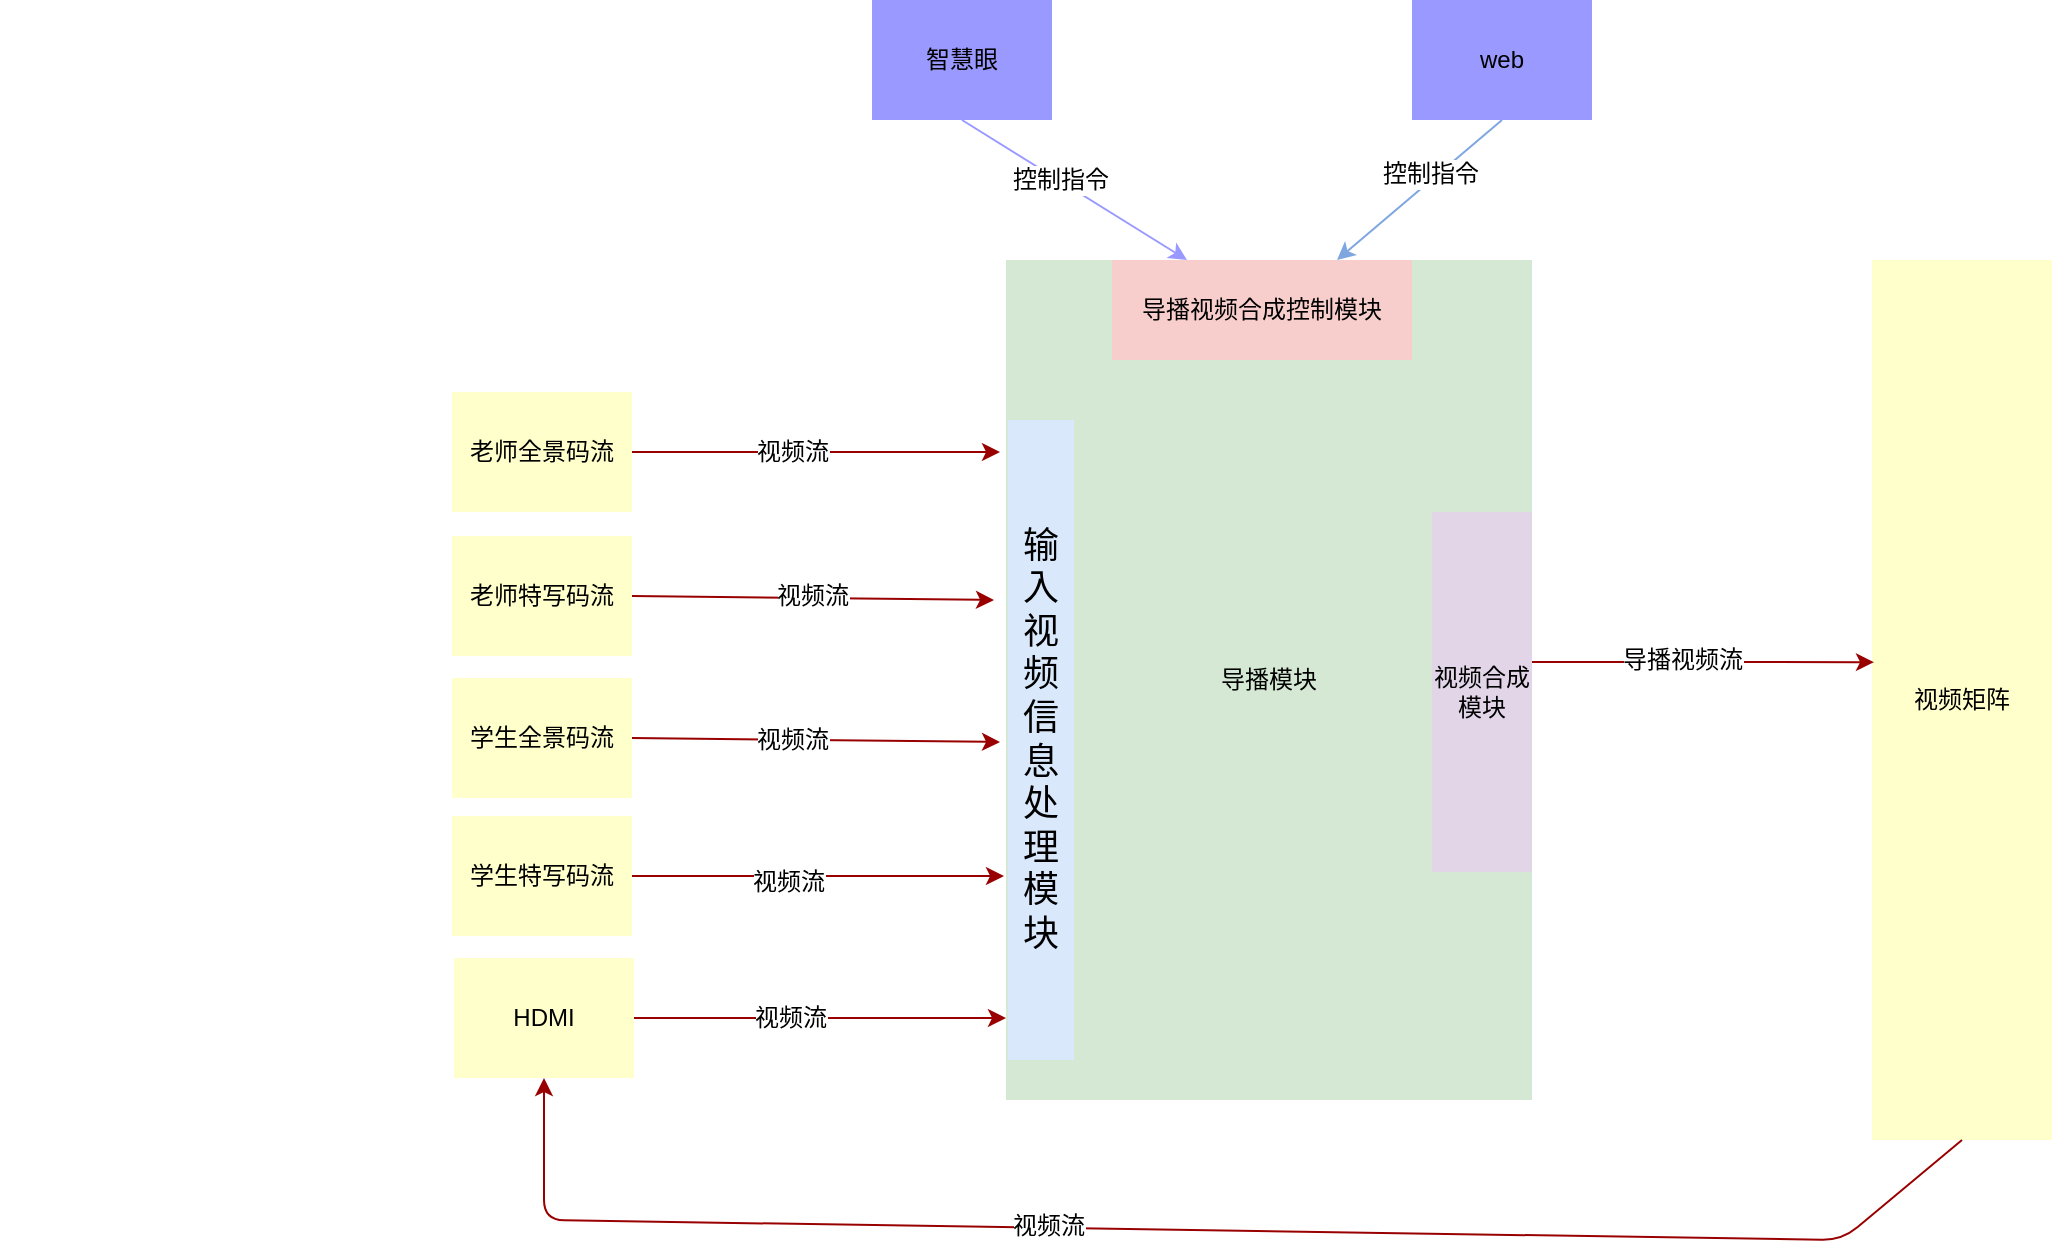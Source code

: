 <mxfile version="10.9.8" type="github"><diagram name="Page-1" id="c7558073-3199-34d8-9f00-42111426c3f3"><mxGraphModel dx="1794" dy="1356" grid="1" gridSize="10" guides="1" tooltips="1" connect="1" arrows="1" fold="1" page="1" pageScale="1" pageWidth="413" pageHeight="583" background="#ffffff" math="0" shadow="0"><root><mxCell id="0"/><mxCell id="1" parent="0"/><mxCell id="cdov7H4q2dCBIj_TWLsQ-12" value="导播模块" style="rounded=0;whiteSpace=wrap;strokeColor=none;strokeWidth=2;fillColor=#d5e8d4;fontStyle=0;html=1;" vertex="1" parent="1"><mxGeometry x="107" y="70" width="263" height="420" as="geometry"/></mxCell><mxCell id="D4lReqIDWhX65w8OBNny-97" value="老师全景码流" style="whiteSpace=wrap;align=center;verticalAlign=middle;fontStyle=0;strokeWidth=3;fillColor=#FFFFCC;strokeColor=none;html=1;" parent="1" vertex="1"><mxGeometry x="-170" y="136" width="90" height="60" as="geometry"/></mxCell><mxCell id="D4lReqIDWhX65w8OBNny-99" value="" style="endArrow=classic;exitX=1;exitY=0.5;exitDx=0;exitDy=0;strokeColor=#990000;fontStyle=0;html=1;" parent="1" source="D4lReqIDWhX65w8OBNny-97" edge="1"><mxGeometry width="50" height="50" relative="1" as="geometry"><mxPoint x="-169.5" y="727.5" as="sourcePoint"/><mxPoint x="104" y="166" as="targetPoint"/></mxGeometry></mxCell><mxCell id="cdov7H4q2dCBIj_TWLsQ-31" value="视频流" style="text;html=1;resizable=0;points=[];align=center;verticalAlign=middle;labelBackgroundColor=#ffffff;" vertex="1" connectable="0" parent="D4lReqIDWhX65w8OBNny-99"><mxGeometry x="-0.141" y="-2" relative="1" as="geometry"><mxPoint x="1" y="-2" as="offset"/></mxGeometry></mxCell><mxCell id="D4lReqIDWhX65w8OBNny-148" value="&lt;div style=&quot;font-size: 15px&quot;&gt;&lt;br&gt;&lt;/div&gt;" style="text;html=1;resizable=0;points=[];autosize=1;align=left;verticalAlign=top;spacingTop=-4;" parent="1" vertex="1"><mxGeometry x="-396" y="35" width="20" height="20" as="geometry"/></mxCell><mxCell id="cdov7H4q2dCBIj_TWLsQ-6" value="老师特写码流" style="whiteSpace=wrap;align=center;verticalAlign=middle;fontStyle=0;strokeWidth=3;fillColor=#FFFFCC;strokeColor=none;html=1;" vertex="1" parent="1"><mxGeometry x="-170" y="208" width="90" height="60" as="geometry"/></mxCell><mxCell id="cdov7H4q2dCBIj_TWLsQ-7" value="" style="endArrow=classic;entryX=-0.022;entryY=0.269;entryDx=0;entryDy=0;exitX=1;exitY=0.5;exitDx=0;exitDy=0;strokeColor=#990000;entryPerimeter=0;fontStyle=0;html=1;" edge="1" parent="1" source="cdov7H4q2dCBIj_TWLsQ-6"><mxGeometry width="50" height="50" relative="1" as="geometry"><mxPoint x="-169.5" y="816.5" as="sourcePoint"/><mxPoint x="101" y="240" as="targetPoint"/></mxGeometry></mxCell><mxCell id="cdov7H4q2dCBIj_TWLsQ-32" value="视频流" style="text;html=1;resizable=0;points=[];align=center;verticalAlign=middle;labelBackgroundColor=#ffffff;" vertex="1" connectable="0" parent="cdov7H4q2dCBIj_TWLsQ-7"><mxGeometry x="0.216" y="-2" relative="1" as="geometry"><mxPoint x="-20" y="-3" as="offset"/></mxGeometry></mxCell><mxCell id="cdov7H4q2dCBIj_TWLsQ-8" value="学生全景码流" style="whiteSpace=wrap;align=center;verticalAlign=middle;fontStyle=0;strokeWidth=3;fillColor=#FFFFCC;strokeColor=none;html=1;" vertex="1" parent="1"><mxGeometry x="-170" y="279" width="90" height="60" as="geometry"/></mxCell><mxCell id="cdov7H4q2dCBIj_TWLsQ-9" value="" style="endArrow=classic;entryX=-0.011;entryY=0.467;entryDx=0;entryDy=0;exitX=1;exitY=0.5;exitDx=0;exitDy=0;strokeColor=#990000;entryPerimeter=0;fontStyle=0;html=1;" edge="1" parent="1" source="cdov7H4q2dCBIj_TWLsQ-8"><mxGeometry width="50" height="50" relative="1" as="geometry"><mxPoint x="-169.5" y="909.5" as="sourcePoint"/><mxPoint x="104" y="311" as="targetPoint"/></mxGeometry></mxCell><mxCell id="cdov7H4q2dCBIj_TWLsQ-33" value="&lt;span style=&quot;font-family: &amp;#34;helvetica&amp;#34; , &amp;#34;arial&amp;#34; , sans-serif ; font-size: 0px ; background-color: rgb(248 , 249 , 250)&quot;&gt;%3CmxGraphModel%3E%3Croot%3E%3CmxCell%20id%3D%220%22%2F%3E%3CmxCell%20id%3D%221%22%20parent%3D%220%22%2F%3E%3CmxCell%20id%3D%222%22%20value%3D%22rtmp%E9%AB%98%E7%A0%81%E7%8E%87%E8%A7%86%E9%A2%91%E6%B5%81%22%20style%3D%22text%3Bhtml%3D1%3Bresizable%3D0%3Bpoints%3D%5B%5D%3Balign%3Dcenter%3BverticalAlign%3Dmiddle%3BlabelBackgroundColor%3D%23ffffff%3B%22%20vertex%3D%221%22%20connectable%3D%220%22%20parent%3D%221%22%3E%3CmxGeometry%20x%3D%229.971%22%20y%3D%22238.215%22%20as%3D%22geometry%22%3E%3CmxPoint%20x%3D%22-20%22%20y%3D%22-3%22%20as%3D%22offset%22%2F%3E%3C%2FmxGeometry%3E%3C%2FmxCell%3E%3C%2Froot%3E%3C%2FmxGraphModel%3E&lt;/span&gt;" style="text;html=1;resizable=0;points=[];align=center;verticalAlign=middle;labelBackgroundColor=#ffffff;" vertex="1" connectable="0" parent="cdov7H4q2dCBIj_TWLsQ-9"><mxGeometry x="-0.119" y="-2" relative="1" as="geometry"><mxPoint as="offset"/></mxGeometry></mxCell><mxCell id="cdov7H4q2dCBIj_TWLsQ-34" value="视频流" style="text;html=1;resizable=0;points=[];align=center;verticalAlign=middle;labelBackgroundColor=#ffffff;" vertex="1" connectable="0" parent="cdov7H4q2dCBIj_TWLsQ-9"><mxGeometry x="-0.13" relative="1" as="geometry"><mxPoint as="offset"/></mxGeometry></mxCell><mxCell id="cdov7H4q2dCBIj_TWLsQ-10" value="学生特写码流" style="whiteSpace=wrap;align=center;verticalAlign=middle;fontStyle=0;strokeWidth=3;fillColor=#FFFFCC;strokeColor=none;html=1;" vertex="1" parent="1"><mxGeometry x="-170" y="348" width="90" height="60" as="geometry"/></mxCell><mxCell id="cdov7H4q2dCBIj_TWLsQ-11" value="" style="endArrow=classic;exitX=1;exitY=0.5;exitDx=0;exitDy=0;strokeColor=#990000;fontStyle=0;html=1;" edge="1" parent="1" source="cdov7H4q2dCBIj_TWLsQ-10"><mxGeometry width="50" height="50" relative="1" as="geometry"><mxPoint x="-169.5" y="975.5" as="sourcePoint"/><mxPoint x="106" y="378" as="targetPoint"/></mxGeometry></mxCell><mxCell id="cdov7H4q2dCBIj_TWLsQ-35" value="视频流" style="text;html=1;resizable=0;points=[];align=center;verticalAlign=middle;labelBackgroundColor=#ffffff;" vertex="1" connectable="0" parent="cdov7H4q2dCBIj_TWLsQ-11"><mxGeometry x="-0.161" y="-3" relative="1" as="geometry"><mxPoint as="offset"/></mxGeometry></mxCell><mxCell id="cdov7H4q2dCBIj_TWLsQ-14" value="HDMI" style="whiteSpace=wrap;align=center;verticalAlign=middle;fontStyle=0;strokeWidth=3;fillColor=#FFFFCC;strokeColor=none;html=1;" vertex="1" parent="1"><mxGeometry x="-169" y="419" width="90" height="60" as="geometry"/></mxCell><mxCell id="cdov7H4q2dCBIj_TWLsQ-15" value="" style="endArrow=classic;exitX=1;exitY=0.5;exitDx=0;exitDy=0;strokeColor=#990000;fontStyle=0;html=1;" edge="1" parent="1" source="cdov7H4q2dCBIj_TWLsQ-14"><mxGeometry width="50" height="50" relative="1" as="geometry"><mxPoint x="-168.5" y="1046.5" as="sourcePoint"/><mxPoint x="107" y="449" as="targetPoint"/></mxGeometry></mxCell><mxCell id="cdov7H4q2dCBIj_TWLsQ-36" value="视频流" style="text;html=1;resizable=0;points=[];align=center;verticalAlign=middle;labelBackgroundColor=#ffffff;" vertex="1" connectable="0" parent="cdov7H4q2dCBIj_TWLsQ-15"><mxGeometry x="-0.161" relative="1" as="geometry"><mxPoint as="offset"/></mxGeometry></mxCell><mxCell id="cdov7H4q2dCBIj_TWLsQ-16" value="视频矩阵" style="whiteSpace=wrap;align=center;verticalAlign=middle;fontStyle=0;strokeWidth=3;fillColor=#FFFFCC;strokeColor=none;html=1;" vertex="1" parent="1"><mxGeometry x="540" y="70" width="90" height="440" as="geometry"/></mxCell><mxCell id="cdov7H4q2dCBIj_TWLsQ-19" value="" style="endArrow=classic;entryX=0.011;entryY=0.457;entryDx=0;entryDy=0;strokeColor=#990000;entryPerimeter=0;fontStyle=0;html=1;" edge="1" parent="1" target="cdov7H4q2dCBIj_TWLsQ-16"><mxGeometry width="50" height="50" relative="1" as="geometry"><mxPoint x="370" y="271" as="sourcePoint"/><mxPoint x="472" y="272" as="targetPoint"/><Array as="points"><mxPoint x="470" y="271"/></Array></mxGeometry></mxCell><mxCell id="cdov7H4q2dCBIj_TWLsQ-30" value="导播视频流" style="text;html=1;resizable=0;points=[];align=center;verticalAlign=middle;labelBackgroundColor=#ffffff;" vertex="1" connectable="0" parent="cdov7H4q2dCBIj_TWLsQ-19"><mxGeometry x="-0.351" y="-2" relative="1" as="geometry"><mxPoint x="19" y="-3" as="offset"/></mxGeometry></mxCell><mxCell id="cdov7H4q2dCBIj_TWLsQ-22" value="" style="endArrow=classic;exitX=0.5;exitY=1;exitDx=0;exitDy=0;strokeColor=#990000;entryX=0.5;entryY=1;entryDx=0;entryDy=0;fontStyle=0;html=1;" edge="1" parent="1" source="cdov7H4q2dCBIj_TWLsQ-16" target="cdov7H4q2dCBIj_TWLsQ-14"><mxGeometry width="50" height="50" relative="1" as="geometry"><mxPoint x="-69" y="459" as="sourcePoint"/><mxPoint x="117" y="459" as="targetPoint"/><Array as="points"><mxPoint x="525" y="560"/><mxPoint x="-124" y="550"/></Array></mxGeometry></mxCell><mxCell id="cdov7H4q2dCBIj_TWLsQ-37" value="视频流" style="text;html=1;resizable=0;points=[];align=center;verticalAlign=middle;labelBackgroundColor=#ffffff;" vertex="1" connectable="0" parent="cdov7H4q2dCBIj_TWLsQ-22"><mxGeometry x="0.191" y="-1" relative="1" as="geometry"><mxPoint as="offset"/></mxGeometry></mxCell><mxCell id="cdov7H4q2dCBIj_TWLsQ-26" value="&lt;font style=&quot;font-size: 18px&quot;&gt;输入视频信息处理模块&lt;/font&gt;" style="rounded=0;whiteSpace=wrap;strokeColor=none;strokeWidth=2;dashed=1;fillColor=#dae8fc;fontStyle=0;html=1;" vertex="1" parent="1"><mxGeometry x="108" y="150" width="33" height="320" as="geometry"/></mxCell><mxCell id="cdov7H4q2dCBIj_TWLsQ-27" value="导播视频合成控制模块" style="rounded=0;whiteSpace=wrap;strokeColor=none;strokeWidth=2;fillColor=#f8cecc;fontStyle=0;html=1;" vertex="1" parent="1"><mxGeometry x="160" y="70" width="150" height="50" as="geometry"/></mxCell><mxCell id="cdov7H4q2dCBIj_TWLsQ-28" value="视频合成模块" style="rounded=0;whiteSpace=wrap;strokeColor=none;strokeWidth=2;fillColor=#e1d5e7;fontStyle=0;html=1;" vertex="1" parent="1"><mxGeometry x="320" y="196" width="50" height="180" as="geometry"/></mxCell><mxCell id="cdov7H4q2dCBIj_TWLsQ-29" value="智慧眼" style="whiteSpace=wrap;align=center;verticalAlign=middle;fontStyle=0;strokeWidth=3;fillColor=#9999FF;strokeColor=none;html=1;" vertex="1" parent="1"><mxGeometry x="40" y="-60" width="90" height="60" as="geometry"/></mxCell><mxCell id="cdov7H4q2dCBIj_TWLsQ-38" value="web" style="whiteSpace=wrap;align=center;verticalAlign=middle;fontStyle=0;strokeWidth=3;fillColor=#9999FF;strokeColor=none;html=1;" vertex="1" parent="1"><mxGeometry x="310" y="-60" width="90" height="60" as="geometry"/></mxCell><mxCell id="cdov7H4q2dCBIj_TWLsQ-39" value="" style="endArrow=classic;exitX=0.5;exitY=1;exitDx=0;exitDy=0;strokeColor=#9999FF;fontStyle=0;html=1;entryX=0.25;entryY=0;entryDx=0;entryDy=0;" edge="1" parent="1" source="cdov7H4q2dCBIj_TWLsQ-29" target="cdov7H4q2dCBIj_TWLsQ-27"><mxGeometry width="50" height="50" relative="1" as="geometry"><mxPoint x="-70" y="176" as="sourcePoint"/><mxPoint x="114" y="176" as="targetPoint"/></mxGeometry></mxCell><mxCell id="cdov7H4q2dCBIj_TWLsQ-40" value="控制指令" style="text;html=1;resizable=0;points=[];align=center;verticalAlign=middle;labelBackgroundColor=#ffffff;" vertex="1" connectable="0" parent="cdov7H4q2dCBIj_TWLsQ-39"><mxGeometry x="-0.141" y="-2" relative="1" as="geometry"><mxPoint x="1" y="-2" as="offset"/></mxGeometry></mxCell><mxCell id="cdov7H4q2dCBIj_TWLsQ-42" value="" style="endArrow=classic;exitX=0.5;exitY=1;exitDx=0;exitDy=0;strokeColor=#7EA6E0;fontStyle=0;html=1;entryX=0.75;entryY=0;entryDx=0;entryDy=0;" edge="1" parent="1" source="cdov7H4q2dCBIj_TWLsQ-38" target="cdov7H4q2dCBIj_TWLsQ-27"><mxGeometry width="50" height="50" relative="1" as="geometry"><mxPoint x="95" y="10" as="sourcePoint"/><mxPoint x="184" y="80" as="targetPoint"/></mxGeometry></mxCell><mxCell id="cdov7H4q2dCBIj_TWLsQ-43" value="控制指令" style="text;html=1;resizable=0;points=[];align=center;verticalAlign=middle;labelBackgroundColor=#ffffff;" vertex="1" connectable="0" parent="cdov7H4q2dCBIj_TWLsQ-42"><mxGeometry x="-0.141" y="-2" relative="1" as="geometry"><mxPoint x="1" y="-2" as="offset"/></mxGeometry></mxCell></root></mxGraphModel></diagram></mxfile>